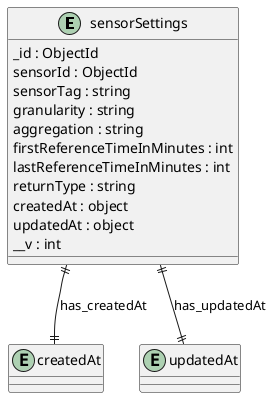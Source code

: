 @startuml sensorSettings_Diagram

entity "sensorSettings" as sensorSettings {
  _id : ObjectId
  sensorId : ObjectId
  sensorTag : string
  granularity : string
  aggregation : string
  firstReferenceTimeInMinutes : int
  lastReferenceTimeInMinutes : int
  returnType : string
  createdAt : object
  updatedAt : object
  __v : int
}

entity "createdAt" as createdAt {
}

entity "updatedAt" as updatedAt {
}

' // Relationships
sensorSettings ||--|| createdAt : has_createdAt
sensorSettings ||--|| updatedAt : has_updatedAt
@enduml